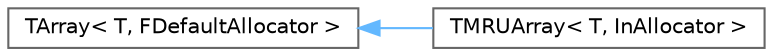 digraph "Graphical Class Hierarchy"
{
 // INTERACTIVE_SVG=YES
 // LATEX_PDF_SIZE
  bgcolor="transparent";
  edge [fontname=Helvetica,fontsize=10,labelfontname=Helvetica,labelfontsize=10];
  node [fontname=Helvetica,fontsize=10,shape=box,height=0.2,width=0.4];
  rankdir="LR";
  Node0 [id="Node000000",label="TArray\< T, FDefaultAllocator \>",height=0.2,width=0.4,color="grey40", fillcolor="white", style="filled",URL="$d4/d52/classTArray.html",tooltip=" "];
  Node0 -> Node1 [id="edge6115_Node000000_Node000001",dir="back",color="steelblue1",style="solid",tooltip=" "];
  Node1 [id="Node000001",label="TMRUArray\< T, InAllocator \>",height=0.2,width=0.4,color="grey40", fillcolor="white", style="filled",URL="$d3/dd6/classTMRUArray.html",tooltip="Same as TArray except:"];
}
